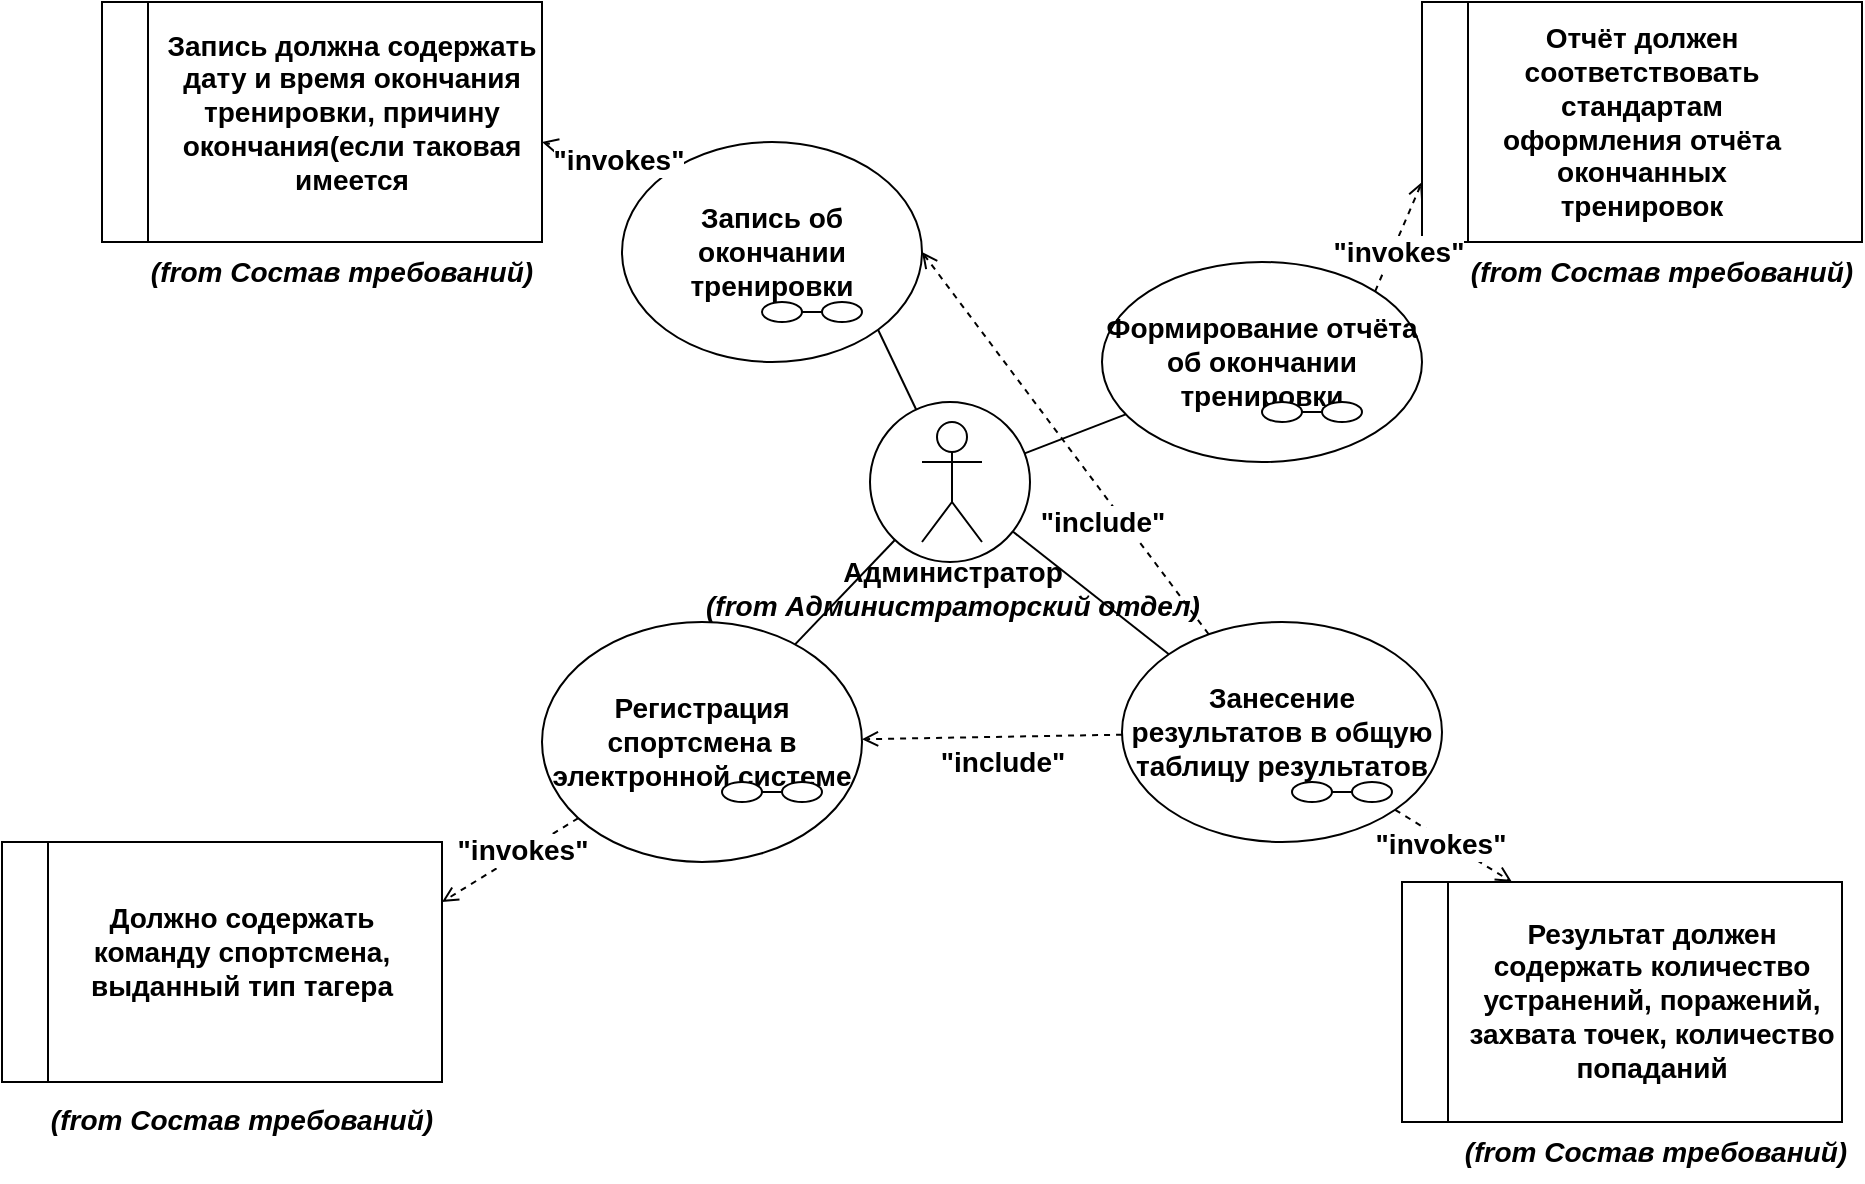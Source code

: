 <mxfile version="22.0.8" type="device">
  <diagram name="Страница — 1" id="33vwurYm3BJ0Zgcf0BRi">
    <mxGraphModel dx="1806" dy="571" grid="1" gridSize="10" guides="1" tooltips="1" connect="1" arrows="1" fold="1" page="1" pageScale="1" pageWidth="827" pageHeight="1169" math="0" shadow="0">
      <root>
        <mxCell id="0" />
        <mxCell id="1" parent="0" />
        <mxCell id="AZ7VGwZqWAIWdhdv4kq0-9" style="rounded=0;orthogonalLoop=1;jettySize=auto;html=1;entryX=1;entryY=1;entryDx=0;entryDy=0;endArrow=none;endFill=0;fontStyle=1;fontSize=14;" parent="1" source="AZ7VGwZqWAIWdhdv4kq0-6" target="AZ7VGwZqWAIWdhdv4kq0-1" edge="1">
          <mxGeometry relative="1" as="geometry" />
        </mxCell>
        <mxCell id="AZ7VGwZqWAIWdhdv4kq0-11" style="rounded=0;orthogonalLoop=1;jettySize=auto;html=1;endArrow=none;endFill=0;fontStyle=1;fontSize=14;" parent="1" source="AZ7VGwZqWAIWdhdv4kq0-6" target="AZ7VGwZqWAIWdhdv4kq0-4" edge="1">
          <mxGeometry relative="1" as="geometry" />
        </mxCell>
        <mxCell id="AZ7VGwZqWAIWdhdv4kq0-12" style="rounded=0;orthogonalLoop=1;jettySize=auto;html=1;entryX=0;entryY=0;entryDx=0;entryDy=0;endArrow=none;endFill=0;fontStyle=1;fontSize=14;" parent="1" source="AZ7VGwZqWAIWdhdv4kq0-6" target="AZ7VGwZqWAIWdhdv4kq0-3" edge="1">
          <mxGeometry relative="1" as="geometry" />
        </mxCell>
        <mxCell id="AZ7VGwZqWAIWdhdv4kq0-6" value="" style="ellipse;whiteSpace=wrap;html=1;aspect=fixed;fontStyle=1;fontSize=14;" parent="1" vertex="1">
          <mxGeometry x="334" y="210" width="80" height="80" as="geometry" />
        </mxCell>
        <mxCell id="AZ7VGwZqWAIWdhdv4kq0-5" value="Администратор&lt;br style=&quot;font-size: 14px;&quot;&gt;&lt;i style=&quot;font-size: 14px;&quot;&gt;(from Администраторский отдел)&lt;/i&gt;" style="shape=umlActor;verticalLabelPosition=bottom;verticalAlign=top;html=1;outlineConnect=0;fontStyle=1;fontSize=14;" parent="1" vertex="1">
          <mxGeometry x="360" y="220" width="30" height="60" as="geometry" />
        </mxCell>
        <mxCell id="AZ7VGwZqWAIWdhdv4kq0-45" value="" style="group;fontStyle=1;fontSize=14;" parent="1" vertex="1" connectable="0">
          <mxGeometry x="460" y="320" width="160" height="110" as="geometry" />
        </mxCell>
        <mxCell id="AZ7VGwZqWAIWdhdv4kq0-3" value="Занесение результатов в общую таблицу результатов" style="ellipse;whiteSpace=wrap;html=1;fontStyle=1;fontSize=14;" parent="AZ7VGwZqWAIWdhdv4kq0-45" vertex="1">
          <mxGeometry width="160" height="110" as="geometry" />
        </mxCell>
        <mxCell id="AZ7VGwZqWAIWdhdv4kq0-42" value="" style="ellipse;whiteSpace=wrap;html=1;fontStyle=1;fontSize=14;" parent="AZ7VGwZqWAIWdhdv4kq0-45" vertex="1">
          <mxGeometry x="85" y="80" width="20" height="10" as="geometry" />
        </mxCell>
        <mxCell id="AZ7VGwZqWAIWdhdv4kq0-43" value="" style="ellipse;whiteSpace=wrap;html=1;fontStyle=1;fontSize=14;" parent="AZ7VGwZqWAIWdhdv4kq0-45" vertex="1">
          <mxGeometry x="115" y="80" width="20" height="10" as="geometry" />
        </mxCell>
        <mxCell id="AZ7VGwZqWAIWdhdv4kq0-41" style="rounded=0;orthogonalLoop=1;jettySize=auto;html=1;exitX=1;exitY=0.5;exitDx=0;exitDy=0;entryX=0;entryY=0.5;entryDx=0;entryDy=0;endArrow=none;endFill=0;fontStyle=1;fontSize=14;" parent="AZ7VGwZqWAIWdhdv4kq0-45" source="AZ7VGwZqWAIWdhdv4kq0-42" target="AZ7VGwZqWAIWdhdv4kq0-43" edge="1">
          <mxGeometry relative="1" as="geometry" />
        </mxCell>
        <mxCell id="dplGjKw8QEpCrHNLyvII-1" value="" style="group;fontStyle=1;fontSize=14;" parent="1" vertex="1" connectable="0">
          <mxGeometry x="450" y="140" width="160" height="100" as="geometry" />
        </mxCell>
        <mxCell id="AZ7VGwZqWAIWdhdv4kq0-44" value="" style="group;fontStyle=1;fontSize=14;" parent="dplGjKw8QEpCrHNLyvII-1" vertex="1" connectable="0">
          <mxGeometry width="160" height="100" as="geometry" />
        </mxCell>
        <mxCell id="AZ7VGwZqWAIWdhdv4kq0-2" value="Формирование отчёта об окончании тренировки" style="ellipse;whiteSpace=wrap;html=1;fontStyle=1;fontSize=14;" parent="AZ7VGwZqWAIWdhdv4kq0-44" vertex="1">
          <mxGeometry width="160" height="100" as="geometry" />
        </mxCell>
        <mxCell id="AZ7VGwZqWAIWdhdv4kq0-39" value="" style="ellipse;whiteSpace=wrap;html=1;fontStyle=1;fontSize=14;" parent="AZ7VGwZqWAIWdhdv4kq0-44" vertex="1">
          <mxGeometry x="80" y="70" width="20" height="10" as="geometry" />
        </mxCell>
        <mxCell id="AZ7VGwZqWAIWdhdv4kq0-40" value="" style="ellipse;whiteSpace=wrap;html=1;fontStyle=1;fontSize=14;" parent="AZ7VGwZqWAIWdhdv4kq0-44" vertex="1">
          <mxGeometry x="110" y="70" width="20" height="10" as="geometry" />
        </mxCell>
        <mxCell id="AZ7VGwZqWAIWdhdv4kq0-38" style="rounded=0;orthogonalLoop=1;jettySize=auto;html=1;exitX=1;exitY=0.5;exitDx=0;exitDy=0;entryX=0;entryY=0.5;entryDx=0;entryDy=0;endArrow=none;endFill=0;fontStyle=1;fontSize=14;" parent="AZ7VGwZqWAIWdhdv4kq0-44" source="AZ7VGwZqWAIWdhdv4kq0-39" target="AZ7VGwZqWAIWdhdv4kq0-40" edge="1">
          <mxGeometry relative="1" as="geometry" />
        </mxCell>
        <mxCell id="AZ7VGwZqWAIWdhdv4kq0-10" style="rounded=0;orthogonalLoop=1;jettySize=auto;html=1;endArrow=none;endFill=0;fontStyle=1;fontSize=14;" parent="1" source="AZ7VGwZqWAIWdhdv4kq0-6" target="AZ7VGwZqWAIWdhdv4kq0-2" edge="1">
          <mxGeometry relative="1" as="geometry" />
        </mxCell>
        <mxCell id="dplGjKw8QEpCrHNLyvII-2" value="" style="group;fontStyle=1;fontSize=14;" parent="1" vertex="1" connectable="0">
          <mxGeometry x="170" y="320" width="160" height="120" as="geometry" />
        </mxCell>
        <mxCell id="AZ7VGwZqWAIWdhdv4kq0-4" value="Регистрация спортсмена в электронной системе" style="ellipse;whiteSpace=wrap;html=1;fontStyle=1;fontSize=14;" parent="dplGjKw8QEpCrHNLyvII-2" vertex="1">
          <mxGeometry width="160" height="120" as="geometry" />
        </mxCell>
        <mxCell id="AZ7VGwZqWAIWdhdv4kq0-33" value="" style="ellipse;whiteSpace=wrap;html=1;fontStyle=1;fontSize=14;" parent="dplGjKw8QEpCrHNLyvII-2" vertex="1">
          <mxGeometry x="90" y="80" width="20" height="10" as="geometry" />
        </mxCell>
        <mxCell id="AZ7VGwZqWAIWdhdv4kq0-34" value="" style="ellipse;whiteSpace=wrap;html=1;fontStyle=1;fontSize=14;" parent="dplGjKw8QEpCrHNLyvII-2" vertex="1">
          <mxGeometry x="120" y="80" width="20" height="10" as="geometry" />
        </mxCell>
        <mxCell id="AZ7VGwZqWAIWdhdv4kq0-32" style="rounded=0;orthogonalLoop=1;jettySize=auto;html=1;exitX=1;exitY=0.5;exitDx=0;exitDy=0;entryX=0;entryY=0.5;entryDx=0;entryDy=0;endArrow=none;endFill=0;fontStyle=1;fontSize=14;" parent="dplGjKw8QEpCrHNLyvII-2" source="AZ7VGwZqWAIWdhdv4kq0-33" target="AZ7VGwZqWAIWdhdv4kq0-34" edge="1">
          <mxGeometry relative="1" as="geometry" />
        </mxCell>
        <mxCell id="dplGjKw8QEpCrHNLyvII-3" value="" style="group;fontStyle=1;fontSize=14;" parent="1" vertex="1" connectable="0">
          <mxGeometry x="210" y="80" width="150" height="110" as="geometry" />
        </mxCell>
        <mxCell id="AZ7VGwZqWAIWdhdv4kq0-1" value="Запись об окончании тренировки" style="ellipse;whiteSpace=wrap;html=1;fontStyle=1;fontSize=14;" parent="dplGjKw8QEpCrHNLyvII-3" vertex="1">
          <mxGeometry width="150" height="110" as="geometry" />
        </mxCell>
        <mxCell id="AZ7VGwZqWAIWdhdv4kq0-36" value="" style="ellipse;whiteSpace=wrap;html=1;fontStyle=1;fontSize=14;" parent="dplGjKw8QEpCrHNLyvII-3" vertex="1">
          <mxGeometry x="70" y="80" width="20" height="10" as="geometry" />
        </mxCell>
        <mxCell id="AZ7VGwZqWAIWdhdv4kq0-37" value="" style="ellipse;whiteSpace=wrap;html=1;fontStyle=1;fontSize=14;" parent="dplGjKw8QEpCrHNLyvII-3" vertex="1">
          <mxGeometry x="100" y="80" width="20" height="10" as="geometry" />
        </mxCell>
        <mxCell id="AZ7VGwZqWAIWdhdv4kq0-35" style="rounded=0;orthogonalLoop=1;jettySize=auto;html=1;exitX=1;exitY=0.5;exitDx=0;exitDy=0;entryX=0;entryY=0.5;entryDx=0;entryDy=0;endArrow=none;endFill=0;fontStyle=1;fontSize=14;" parent="dplGjKw8QEpCrHNLyvII-3" source="AZ7VGwZqWAIWdhdv4kq0-36" target="AZ7VGwZqWAIWdhdv4kq0-37" edge="1">
          <mxGeometry relative="1" as="geometry" />
        </mxCell>
        <mxCell id="dplGjKw8QEpCrHNLyvII-4" style="rounded=0;orthogonalLoop=1;jettySize=auto;html=1;dashed=1;endArrow=open;endFill=0;fontStyle=1;fontSize=14;" parent="1" source="AZ7VGwZqWAIWdhdv4kq0-3" target="AZ7VGwZqWAIWdhdv4kq0-4" edge="1">
          <mxGeometry relative="1" as="geometry" />
        </mxCell>
        <mxCell id="dplGjKw8QEpCrHNLyvII-5" value="&quot;include&quot;" style="edgeLabel;html=1;align=center;verticalAlign=middle;resizable=0;points=[];fontStyle=1;fontSize=14;" parent="dplGjKw8QEpCrHNLyvII-4" vertex="1" connectable="0">
          <mxGeometry x="-0.569" y="2" relative="1" as="geometry">
            <mxPoint x="-32" y="11" as="offset" />
          </mxGeometry>
        </mxCell>
        <mxCell id="dplGjKw8QEpCrHNLyvII-6" style="rounded=0;orthogonalLoop=1;jettySize=auto;html=1;entryX=1;entryY=0.5;entryDx=0;entryDy=0;dashed=1;endArrow=open;endFill=0;fontStyle=1;fontSize=14;" parent="1" source="AZ7VGwZqWAIWdhdv4kq0-3" target="AZ7VGwZqWAIWdhdv4kq0-1" edge="1">
          <mxGeometry relative="1" as="geometry" />
        </mxCell>
        <mxCell id="dplGjKw8QEpCrHNLyvII-7" value="&quot;include&quot;" style="edgeLabel;html=1;align=center;verticalAlign=middle;resizable=0;points=[];fontStyle=1;fontSize=14;" parent="1" vertex="1" connectable="0">
          <mxGeometry x="449.999" y="270.001" as="geometry" />
        </mxCell>
        <mxCell id="dplGjKw8QEpCrHNLyvII-8" value="" style="swimlane;horizontal=0;whiteSpace=wrap;html=1;fontStyle=1;fontSize=14;" parent="1" vertex="1">
          <mxGeometry x="-100" y="430" width="220" height="120" as="geometry" />
        </mxCell>
        <mxCell id="dplGjKw8QEpCrHNLyvII-9" value="Должно содержать команду спортсмена, выданный тип тагера" style="text;html=1;strokeColor=none;fillColor=none;align=center;verticalAlign=middle;whiteSpace=wrap;rounded=0;fontStyle=1;fontSize=14;" parent="dplGjKw8QEpCrHNLyvII-8" vertex="1">
          <mxGeometry x="40" y="40" width="160" height="30" as="geometry" />
        </mxCell>
        <mxCell id="dplGjKw8QEpCrHNLyvII-10" style="rounded=0;orthogonalLoop=1;jettySize=auto;html=1;entryX=1;entryY=0.25;entryDx=0;entryDy=0;endArrow=open;endFill=0;dashed=1;fontStyle=1;fontSize=14;" parent="1" source="AZ7VGwZqWAIWdhdv4kq0-4" target="dplGjKw8QEpCrHNLyvII-8" edge="1">
          <mxGeometry relative="1" as="geometry" />
        </mxCell>
        <mxCell id="dplGjKw8QEpCrHNLyvII-11" value="&quot;invokes&quot;" style="edgeLabel;html=1;align=center;verticalAlign=middle;resizable=0;points=[];fontStyle=1;fontSize=14;" parent="dplGjKw8QEpCrHNLyvII-10" vertex="1" connectable="0">
          <mxGeometry x="-0.199" y="-2" relative="1" as="geometry">
            <mxPoint y="1" as="offset" />
          </mxGeometry>
        </mxCell>
        <mxCell id="dplGjKw8QEpCrHNLyvII-12" value="&lt;i style=&quot;font-size: 14px;&quot;&gt;(from Состав требований)&lt;/i&gt;" style="text;html=1;strokeColor=none;fillColor=none;align=center;verticalAlign=middle;whiteSpace=wrap;rounded=0;fontStyle=1;fontSize=14;" parent="1" vertex="1">
          <mxGeometry x="-80" y="554" width="200" height="30" as="geometry" />
        </mxCell>
        <mxCell id="dplGjKw8QEpCrHNLyvII-13" value="" style="swimlane;horizontal=0;whiteSpace=wrap;html=1;fontStyle=1;fontSize=14;" parent="1" vertex="1">
          <mxGeometry x="-50" y="10" width="220" height="120" as="geometry" />
        </mxCell>
        <mxCell id="dplGjKw8QEpCrHNLyvII-14" value="Запись должна содержать дату и время окончания тренировки, причину окончания(если таковая имеется" style="text;html=1;strokeColor=none;fillColor=none;align=center;verticalAlign=middle;whiteSpace=wrap;rounded=0;fontStyle=1;fontSize=14;" parent="dplGjKw8QEpCrHNLyvII-13" vertex="1">
          <mxGeometry x="30" y="40" width="190" height="30" as="geometry" />
        </mxCell>
        <mxCell id="dplGjKw8QEpCrHNLyvII-15" style="rounded=0;orthogonalLoop=1;jettySize=auto;html=1;entryX=1;entryY=1;entryDx=0;entryDy=0;endArrow=open;endFill=0;dashed=1;exitX=0;exitY=0;exitDx=0;exitDy=0;fontStyle=1;fontSize=14;" parent="1" source="AZ7VGwZqWAIWdhdv4kq0-1" target="dplGjKw8QEpCrHNLyvII-14" edge="1">
          <mxGeometry relative="1" as="geometry">
            <mxPoint x="228" y="50" as="sourcePoint" />
            <mxPoint x="160" y="92" as="targetPoint" />
          </mxGeometry>
        </mxCell>
        <mxCell id="dplGjKw8QEpCrHNLyvII-16" value="&quot;invokes&quot;" style="edgeLabel;html=1;align=center;verticalAlign=middle;resizable=0;points=[];fontStyle=1;fontSize=14;" parent="dplGjKw8QEpCrHNLyvII-15" vertex="1" connectable="0">
          <mxGeometry x="-0.199" y="-2" relative="1" as="geometry">
            <mxPoint y="1" as="offset" />
          </mxGeometry>
        </mxCell>
        <mxCell id="dplGjKw8QEpCrHNLyvII-17" value="" style="swimlane;horizontal=0;whiteSpace=wrap;html=1;fontStyle=1;fontSize=14;" parent="1" vertex="1">
          <mxGeometry x="600" y="450" width="220" height="120" as="geometry" />
        </mxCell>
        <mxCell id="dplGjKw8QEpCrHNLyvII-18" value="Результат должен содержать количество устранений, поражений, захвата точек, количество попаданий" style="text;html=1;strokeColor=none;fillColor=none;align=center;verticalAlign=middle;whiteSpace=wrap;rounded=0;fontStyle=1;fontSize=14;" parent="dplGjKw8QEpCrHNLyvII-17" vertex="1">
          <mxGeometry x="30" y="44" width="190" height="30" as="geometry" />
        </mxCell>
        <mxCell id="dplGjKw8QEpCrHNLyvII-19" style="rounded=0;orthogonalLoop=1;jettySize=auto;html=1;entryX=0.25;entryY=0;entryDx=0;entryDy=0;endArrow=open;endFill=0;dashed=1;exitX=1;exitY=1;exitDx=0;exitDy=0;fontStyle=1;fontSize=14;" parent="1" source="AZ7VGwZqWAIWdhdv4kq0-3" target="dplGjKw8QEpCrHNLyvII-17" edge="1">
          <mxGeometry relative="1" as="geometry">
            <mxPoint x="548" y="512" as="sourcePoint" />
            <mxPoint x="480" y="554" as="targetPoint" />
          </mxGeometry>
        </mxCell>
        <mxCell id="dplGjKw8QEpCrHNLyvII-20" value="&quot;invokes&quot;" style="edgeLabel;html=1;align=center;verticalAlign=middle;resizable=0;points=[];fontStyle=1;fontSize=14;" parent="dplGjKw8QEpCrHNLyvII-19" vertex="1" connectable="0">
          <mxGeometry x="-0.199" y="-2" relative="1" as="geometry">
            <mxPoint y="1" as="offset" />
          </mxGeometry>
        </mxCell>
        <mxCell id="dplGjKw8QEpCrHNLyvII-21" value="" style="swimlane;horizontal=0;whiteSpace=wrap;html=1;fontStyle=1;fontSize=14;" parent="1" vertex="1">
          <mxGeometry x="610" y="10" width="220" height="120" as="geometry" />
        </mxCell>
        <mxCell id="dplGjKw8QEpCrHNLyvII-22" value="Отчёт должен соответствовать стандартам оформления отчёта окончанных тренировок" style="text;html=1;strokeColor=none;fillColor=none;align=center;verticalAlign=middle;whiteSpace=wrap;rounded=0;fontStyle=1;fontSize=14;" parent="dplGjKw8QEpCrHNLyvII-21" vertex="1">
          <mxGeometry x="30" y="42.5" width="160" height="35" as="geometry" />
        </mxCell>
        <mxCell id="dplGjKw8QEpCrHNLyvII-23" style="rounded=0;orthogonalLoop=1;jettySize=auto;html=1;entryX=0;entryY=0.75;entryDx=0;entryDy=0;endArrow=open;endFill=0;dashed=1;exitX=1;exitY=0;exitDx=0;exitDy=0;fontStyle=1;fontSize=14;" parent="1" source="AZ7VGwZqWAIWdhdv4kq0-2" target="dplGjKw8QEpCrHNLyvII-21" edge="1">
          <mxGeometry relative="1" as="geometry">
            <mxPoint x="650" y="154" as="sourcePoint" />
            <mxPoint x="688" y="220" as="targetPoint" />
          </mxGeometry>
        </mxCell>
        <mxCell id="dplGjKw8QEpCrHNLyvII-24" value="&quot;invokes&quot;" style="edgeLabel;html=1;align=center;verticalAlign=middle;resizable=0;points=[];fontStyle=1;fontSize=14;" parent="dplGjKw8QEpCrHNLyvII-23" vertex="1" connectable="0">
          <mxGeometry x="-0.199" y="-2" relative="1" as="geometry">
            <mxPoint y="1" as="offset" />
          </mxGeometry>
        </mxCell>
        <mxCell id="dplGjKw8QEpCrHNLyvII-25" value="&lt;i style=&quot;font-size: 14px;&quot;&gt;(from Состав требований)&lt;/i&gt;" style="text;html=1;strokeColor=none;fillColor=none;align=center;verticalAlign=middle;whiteSpace=wrap;rounded=0;fontStyle=1;fontSize=14;" parent="1" vertex="1">
          <mxGeometry x="627" y="570" width="200" height="30" as="geometry" />
        </mxCell>
        <mxCell id="dplGjKw8QEpCrHNLyvII-27" value="&lt;i style=&quot;font-size: 14px;&quot;&gt;(from Состав требований)&lt;/i&gt;" style="text;html=1;strokeColor=none;fillColor=none;align=center;verticalAlign=middle;whiteSpace=wrap;rounded=0;fontStyle=1;fontSize=14;" parent="1" vertex="1">
          <mxGeometry x="-30" y="130" width="200" height="30" as="geometry" />
        </mxCell>
        <mxCell id="dplGjKw8QEpCrHNLyvII-28" value="&lt;i style=&quot;font-size: 14px;&quot;&gt;(from Состав требований)&lt;/i&gt;" style="text;html=1;strokeColor=none;fillColor=none;align=center;verticalAlign=middle;whiteSpace=wrap;rounded=0;fontStyle=1;fontSize=14;" parent="1" vertex="1">
          <mxGeometry x="630" y="130" width="200" height="30" as="geometry" />
        </mxCell>
      </root>
    </mxGraphModel>
  </diagram>
</mxfile>
